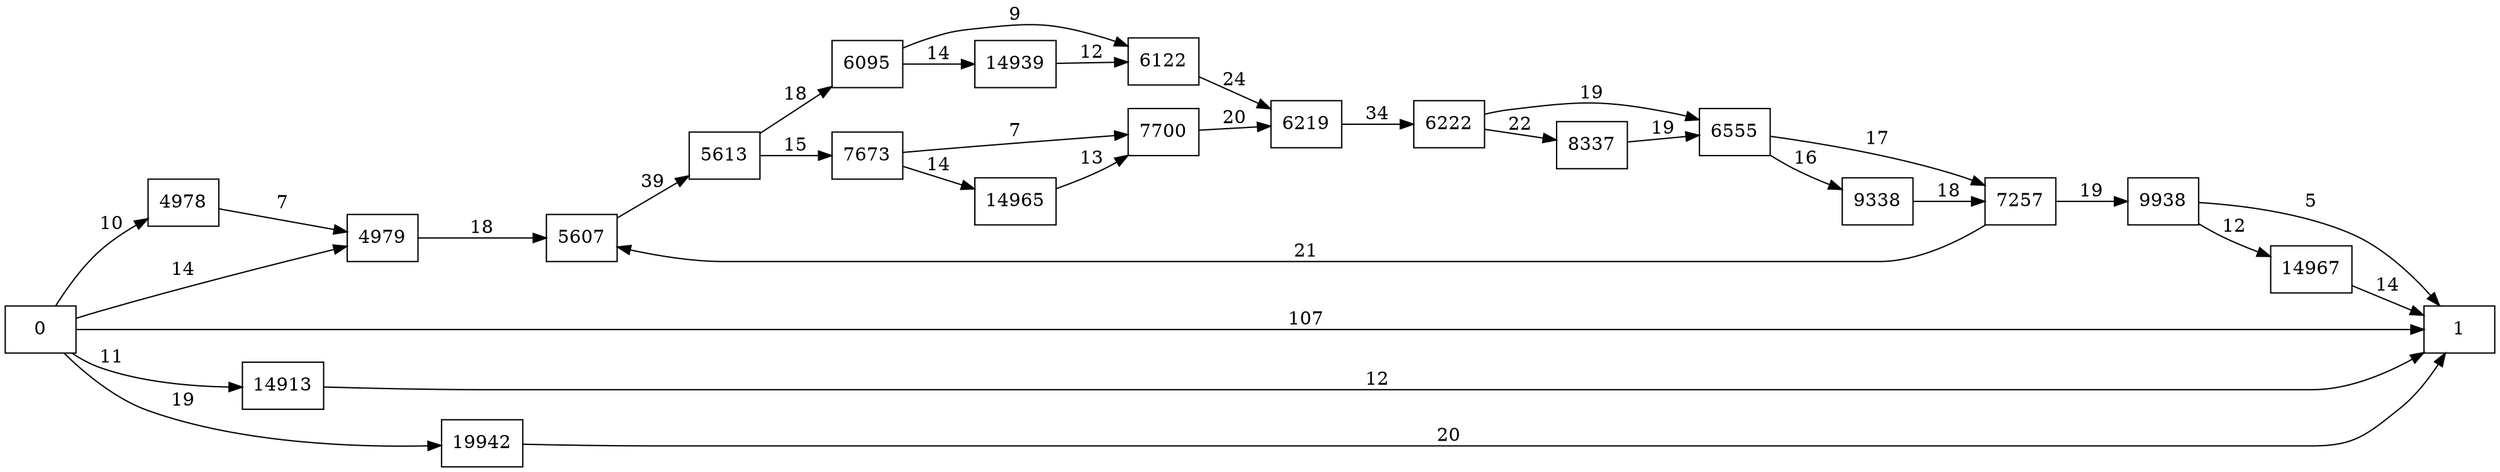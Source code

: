 digraph {
	graph [rankdir=LR]
	node [shape=rectangle]
	4978 -> 4979 [label=7]
	4979 -> 5607 [label=18]
	5607 -> 5613 [label=39]
	5613 -> 6095 [label=18]
	5613 -> 7673 [label=15]
	6095 -> 6122 [label=9]
	6095 -> 14939 [label=14]
	6122 -> 6219 [label=24]
	6219 -> 6222 [label=34]
	6222 -> 6555 [label=19]
	6222 -> 8337 [label=22]
	6555 -> 7257 [label=17]
	6555 -> 9338 [label=16]
	7257 -> 5607 [label=21]
	7257 -> 9938 [label=19]
	7673 -> 7700 [label=7]
	7673 -> 14965 [label=14]
	7700 -> 6219 [label=20]
	8337 -> 6555 [label=19]
	9338 -> 7257 [label=18]
	9938 -> 1 [label=5]
	9938 -> 14967 [label=12]
	14913 -> 1 [label=12]
	14939 -> 6122 [label=12]
	14965 -> 7700 [label=13]
	14967 -> 1 [label=14]
	19942 -> 1 [label=20]
	0 -> 4979 [label=14]
	0 -> 1 [label=107]
	0 -> 4978 [label=10]
	0 -> 14913 [label=11]
	0 -> 19942 [label=19]
}
